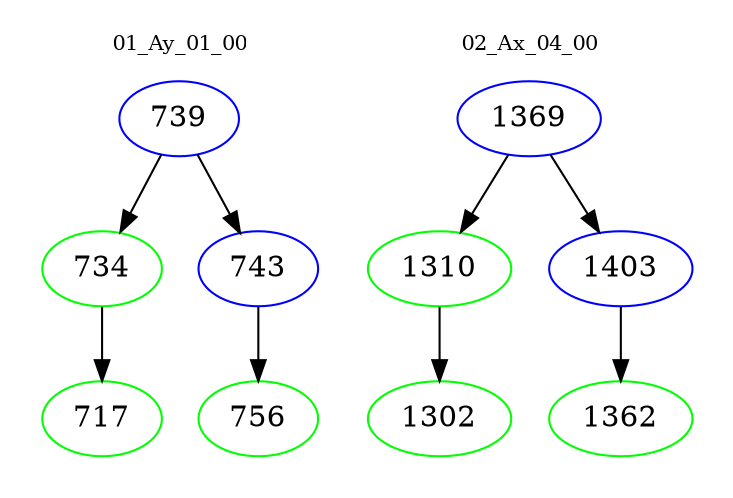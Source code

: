 digraph{
subgraph cluster_0 {
color = white
label = "01_Ay_01_00";
fontsize=10;
T0_739 [label="739", color="blue"]
T0_739 -> T0_734 [color="black"]
T0_734 [label="734", color="green"]
T0_734 -> T0_717 [color="black"]
T0_717 [label="717", color="green"]
T0_739 -> T0_743 [color="black"]
T0_743 [label="743", color="blue"]
T0_743 -> T0_756 [color="black"]
T0_756 [label="756", color="green"]
}
subgraph cluster_1 {
color = white
label = "02_Ax_04_00";
fontsize=10;
T1_1369 [label="1369", color="blue"]
T1_1369 -> T1_1310 [color="black"]
T1_1310 [label="1310", color="green"]
T1_1310 -> T1_1302 [color="black"]
T1_1302 [label="1302", color="green"]
T1_1369 -> T1_1403 [color="black"]
T1_1403 [label="1403", color="blue"]
T1_1403 -> T1_1362 [color="black"]
T1_1362 [label="1362", color="green"]
}
}

